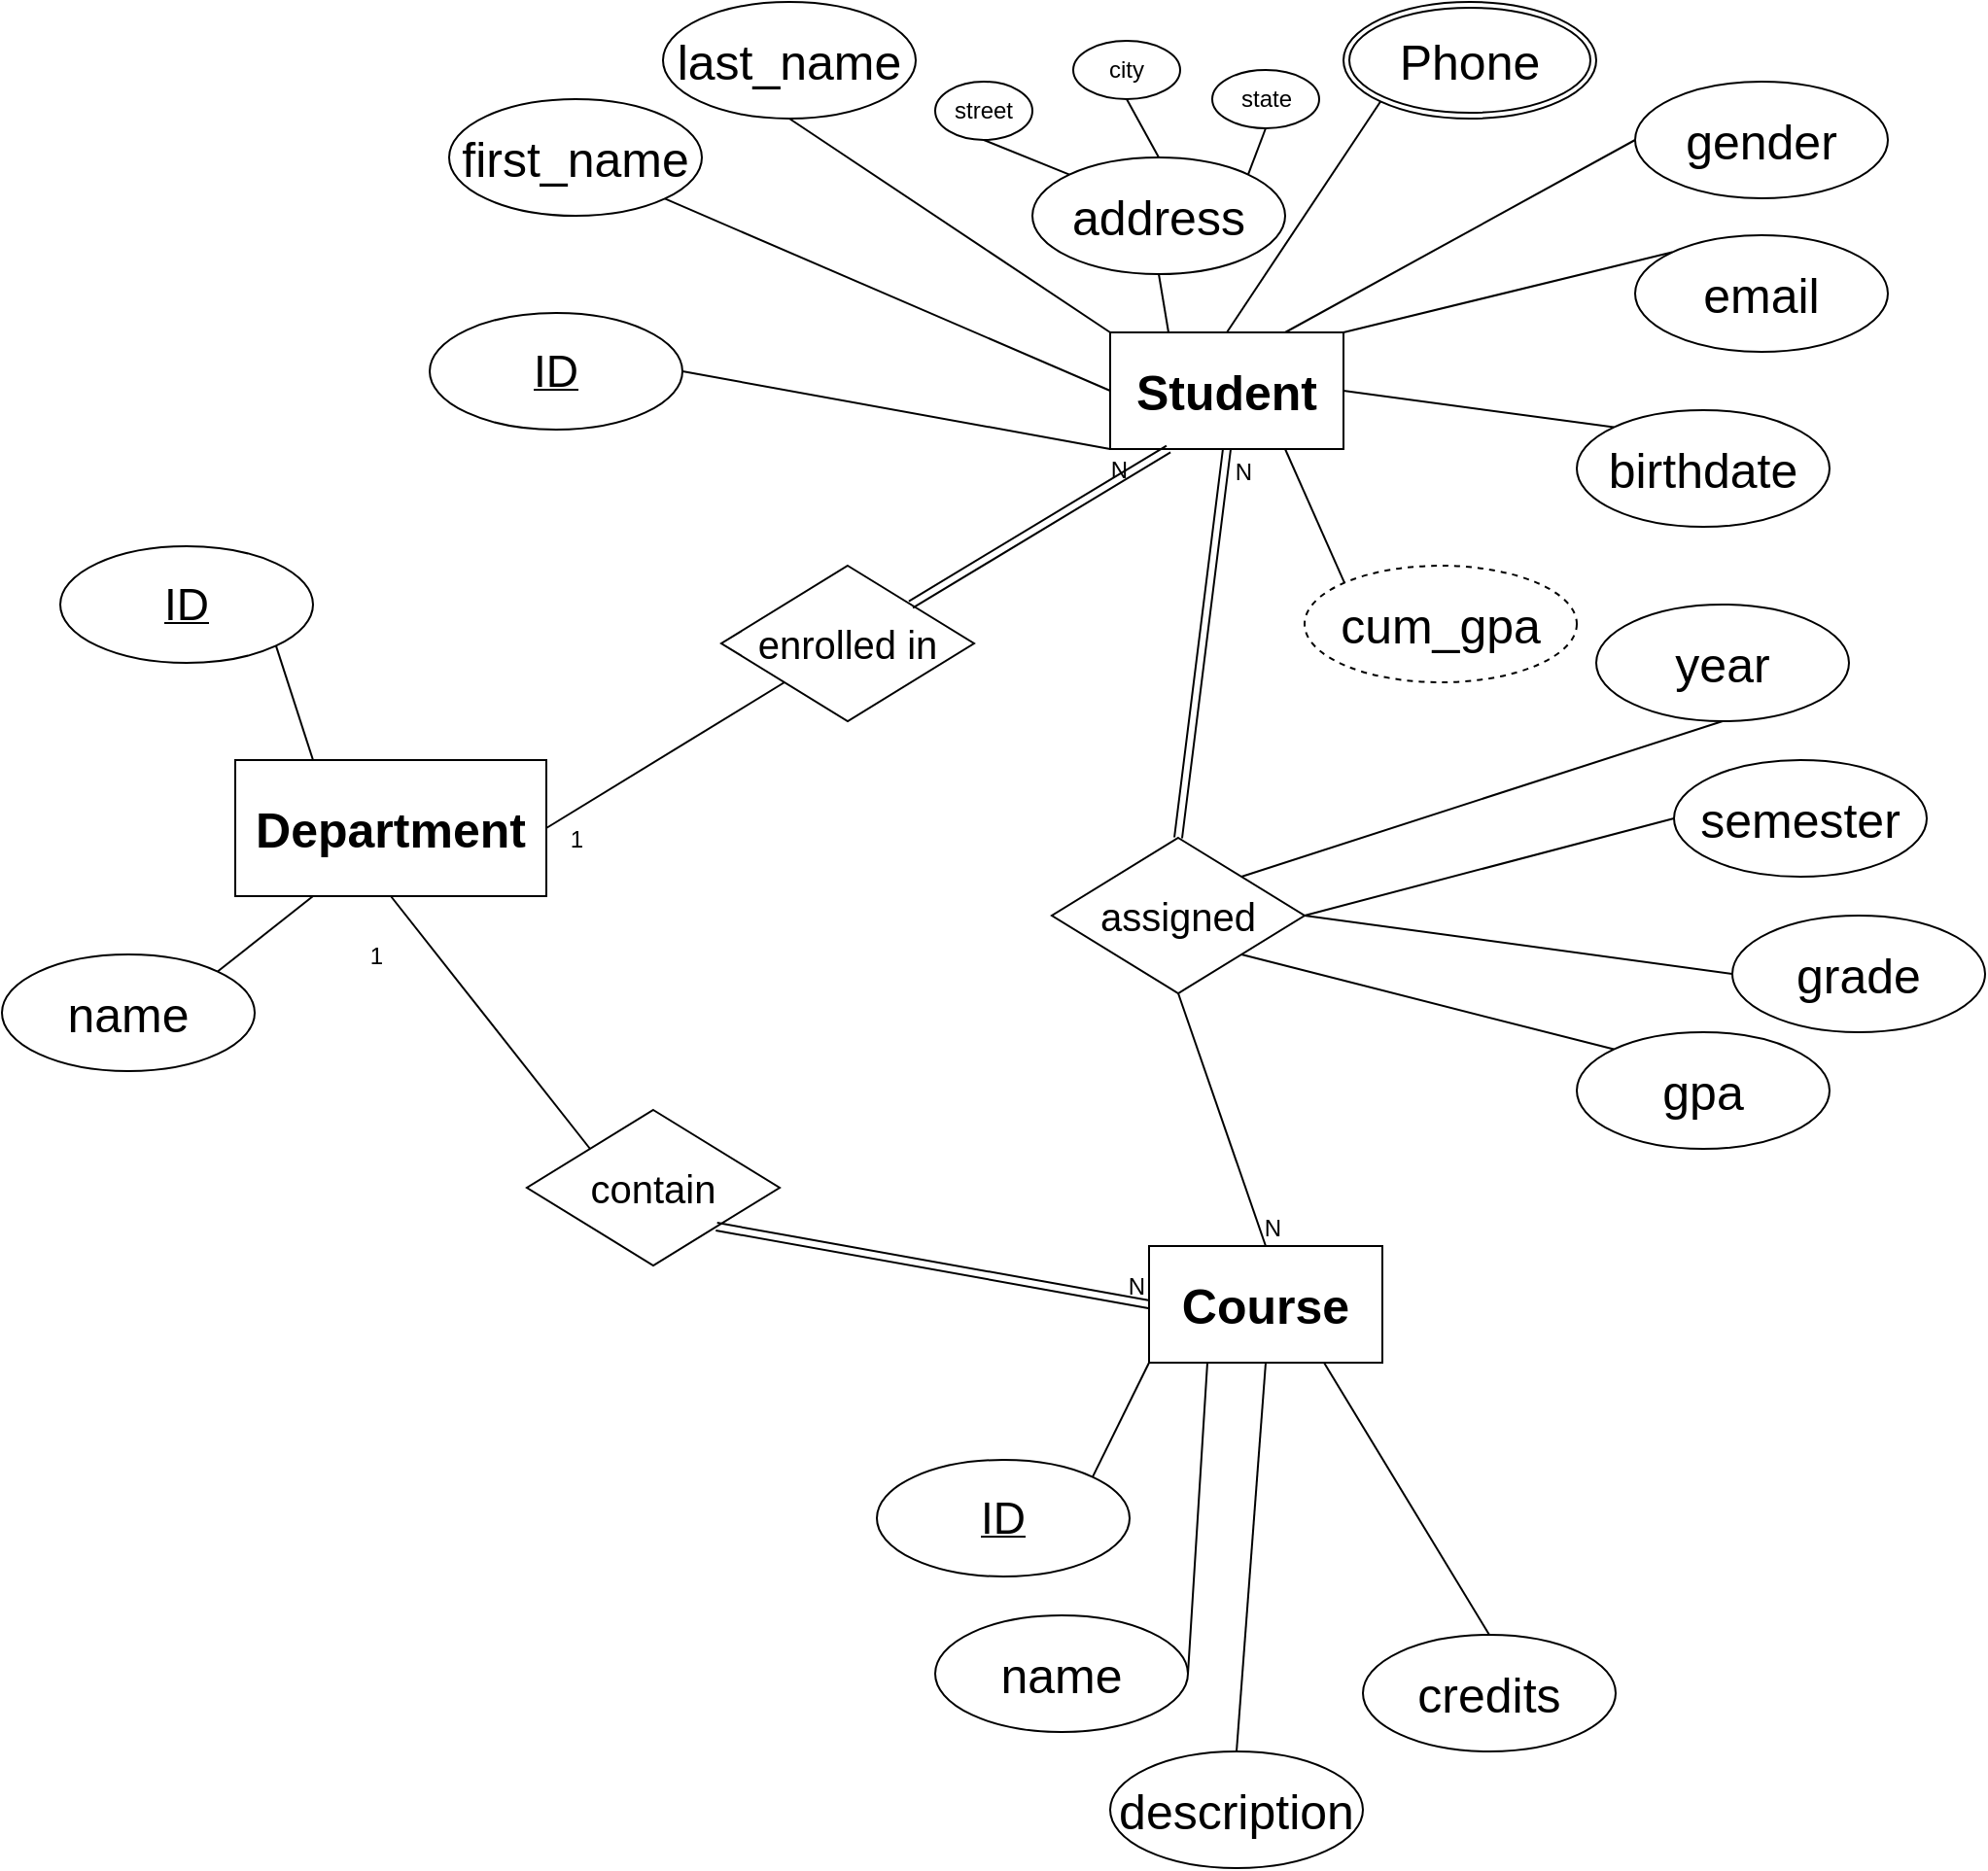 <mxfile version="23.0.2" type="device">
  <diagram id="R2lEEEUBdFMjLlhIrx00" name="Page-1">
    <mxGraphModel dx="1354" dy="794" grid="1" gridSize="10" guides="1" tooltips="1" connect="1" arrows="1" fold="1" page="1" pageScale="1" pageWidth="850" pageHeight="1100" math="0" shadow="0" extFonts="Permanent Marker^https://fonts.googleapis.com/css?family=Permanent+Marker">
      <root>
        <mxCell id="0" />
        <mxCell id="1" parent="0" />
        <mxCell id="4fOC01wrKj_6gUVeRU2l-2" value="&lt;font size=&quot;1&quot; style=&quot;&quot;&gt;&lt;b style=&quot;font-size: 25px;&quot;&gt;Department&lt;/b&gt;&lt;/font&gt;" style="rounded=0;whiteSpace=wrap;html=1;" vertex="1" parent="1">
          <mxGeometry x="130" y="400" width="160" height="70" as="geometry" />
        </mxCell>
        <mxCell id="4fOC01wrKj_6gUVeRU2l-4" value="&lt;span style=&quot;font-size: 25px;&quot;&gt;&lt;b&gt;Course&lt;/b&gt;&lt;/span&gt;" style="rounded=0;whiteSpace=wrap;html=1;" vertex="1" parent="1">
          <mxGeometry x="600" y="650" width="120" height="60" as="geometry" />
        </mxCell>
        <mxCell id="4fOC01wrKj_6gUVeRU2l-5" value="&lt;font size=&quot;1&quot; style=&quot;&quot;&gt;&lt;b style=&quot;font-size: 25px;&quot;&gt;Student&lt;/b&gt;&lt;/font&gt;" style="rounded=0;whiteSpace=wrap;html=1;" vertex="1" parent="1">
          <mxGeometry x="580" y="180" width="120" height="60" as="geometry" />
        </mxCell>
        <mxCell id="4fOC01wrKj_6gUVeRU2l-11" value="&lt;font style=&quot;font-size: 23px;&quot;&gt;ID&lt;/font&gt;" style="ellipse;whiteSpace=wrap;html=1;align=center;fontStyle=4;" vertex="1" parent="1">
          <mxGeometry x="460" y="760" width="130" height="60" as="geometry" />
        </mxCell>
        <mxCell id="4fOC01wrKj_6gUVeRU2l-12" value="&lt;font style=&quot;font-size: 25px;&quot;&gt;name&lt;/font&gt;" style="ellipse;whiteSpace=wrap;html=1;align=center;" vertex="1" parent="1">
          <mxGeometry x="490" y="840" width="130" height="60" as="geometry" />
        </mxCell>
        <mxCell id="4fOC01wrKj_6gUVeRU2l-13" value="&lt;font style=&quot;font-size: 25px;&quot;&gt;description&lt;/font&gt;" style="ellipse;whiteSpace=wrap;html=1;align=center;" vertex="1" parent="1">
          <mxGeometry x="580" y="910" width="130" height="60" as="geometry" />
        </mxCell>
        <mxCell id="4fOC01wrKj_6gUVeRU2l-14" value="&lt;font style=&quot;font-size: 25px;&quot;&gt;credits&lt;/font&gt;" style="ellipse;whiteSpace=wrap;html=1;align=center;" vertex="1" parent="1">
          <mxGeometry x="710" y="850" width="130" height="60" as="geometry" />
        </mxCell>
        <mxCell id="4fOC01wrKj_6gUVeRU2l-15" value="" style="endArrow=none;html=1;rounded=0;exitX=1;exitY=0;exitDx=0;exitDy=0;entryX=0;entryY=1;entryDx=0;entryDy=0;" edge="1" parent="1" source="4fOC01wrKj_6gUVeRU2l-11" target="4fOC01wrKj_6gUVeRU2l-4">
          <mxGeometry relative="1" as="geometry">
            <mxPoint x="500" y="660" as="sourcePoint" />
            <mxPoint x="660" y="660" as="targetPoint" />
          </mxGeometry>
        </mxCell>
        <mxCell id="4fOC01wrKj_6gUVeRU2l-16" value="" style="endArrow=none;html=1;rounded=0;exitX=1;exitY=0.5;exitDx=0;exitDy=0;entryX=0.25;entryY=1;entryDx=0;entryDy=0;" edge="1" parent="1" source="4fOC01wrKj_6gUVeRU2l-12" target="4fOC01wrKj_6gUVeRU2l-4">
          <mxGeometry relative="1" as="geometry">
            <mxPoint x="581" y="779" as="sourcePoint" />
            <mxPoint x="660" y="700" as="targetPoint" />
          </mxGeometry>
        </mxCell>
        <mxCell id="4fOC01wrKj_6gUVeRU2l-17" value="" style="endArrow=none;html=1;rounded=0;exitX=0.5;exitY=0;exitDx=0;exitDy=0;entryX=0.5;entryY=1;entryDx=0;entryDy=0;" edge="1" parent="1" source="4fOC01wrKj_6gUVeRU2l-13" target="4fOC01wrKj_6gUVeRU2l-4">
          <mxGeometry relative="1" as="geometry">
            <mxPoint x="630" y="880" as="sourcePoint" />
            <mxPoint x="670" y="710" as="targetPoint" />
          </mxGeometry>
        </mxCell>
        <mxCell id="4fOC01wrKj_6gUVeRU2l-18" value="" style="endArrow=none;html=1;rounded=0;exitX=0.5;exitY=0;exitDx=0;exitDy=0;entryX=0.75;entryY=1;entryDx=0;entryDy=0;" edge="1" parent="1" source="4fOC01wrKj_6gUVeRU2l-14" target="4fOC01wrKj_6gUVeRU2l-4">
          <mxGeometry relative="1" as="geometry">
            <mxPoint x="655" y="920" as="sourcePoint" />
            <mxPoint x="720" y="700" as="targetPoint" />
          </mxGeometry>
        </mxCell>
        <mxCell id="4fOC01wrKj_6gUVeRU2l-19" value="&lt;font style=&quot;font-size: 23px;&quot;&gt;ID&lt;/font&gt;" style="ellipse;whiteSpace=wrap;html=1;align=center;fontStyle=4;" vertex="1" parent="1">
          <mxGeometry x="40" y="290" width="130" height="60" as="geometry" />
        </mxCell>
        <mxCell id="4fOC01wrKj_6gUVeRU2l-20" value="&lt;font style=&quot;font-size: 25px;&quot;&gt;name&lt;/font&gt;" style="ellipse;whiteSpace=wrap;html=1;align=center;" vertex="1" parent="1">
          <mxGeometry x="10" y="500" width="130" height="60" as="geometry" />
        </mxCell>
        <mxCell id="4fOC01wrKj_6gUVeRU2l-21" value="" style="endArrow=none;html=1;rounded=0;exitX=1;exitY=0;exitDx=0;exitDy=0;entryX=0.25;entryY=1;entryDx=0;entryDy=0;" edge="1" parent="1" source="4fOC01wrKj_6gUVeRU2l-20" target="4fOC01wrKj_6gUVeRU2l-2">
          <mxGeometry relative="1" as="geometry">
            <mxPoint x="581" y="779" as="sourcePoint" />
            <mxPoint x="660" y="700" as="targetPoint" />
          </mxGeometry>
        </mxCell>
        <mxCell id="4fOC01wrKj_6gUVeRU2l-22" value="" style="endArrow=none;html=1;rounded=0;exitX=1;exitY=1;exitDx=0;exitDy=0;entryX=0.25;entryY=0;entryDx=0;entryDy=0;" edge="1" parent="1" source="4fOC01wrKj_6gUVeRU2l-19" target="4fOC01wrKj_6gUVeRU2l-2">
          <mxGeometry relative="1" as="geometry">
            <mxPoint x="141" y="509" as="sourcePoint" />
            <mxPoint x="180" y="480" as="targetPoint" />
          </mxGeometry>
        </mxCell>
        <mxCell id="4fOC01wrKj_6gUVeRU2l-23" value="&lt;font style=&quot;font-size: 23px;&quot;&gt;ID&lt;/font&gt;" style="ellipse;whiteSpace=wrap;html=1;align=center;fontStyle=4;" vertex="1" parent="1">
          <mxGeometry x="230" y="170" width="130" height="60" as="geometry" />
        </mxCell>
        <mxCell id="4fOC01wrKj_6gUVeRU2l-24" value="&lt;font style=&quot;font-size: 25px;&quot;&gt;first_name&lt;/font&gt;" style="ellipse;whiteSpace=wrap;html=1;align=center;" vertex="1" parent="1">
          <mxGeometry x="240" y="60" width="130" height="60" as="geometry" />
        </mxCell>
        <mxCell id="4fOC01wrKj_6gUVeRU2l-25" value="&lt;font style=&quot;font-size: 25px;&quot;&gt;gender&lt;/font&gt;" style="ellipse;whiteSpace=wrap;html=1;align=center;" vertex="1" parent="1">
          <mxGeometry x="850" y="51" width="130" height="60" as="geometry" />
        </mxCell>
        <mxCell id="4fOC01wrKj_6gUVeRU2l-26" value="&lt;font style=&quot;font-size: 25px;&quot;&gt;email&lt;/font&gt;" style="ellipse;whiteSpace=wrap;html=1;align=center;" vertex="1" parent="1">
          <mxGeometry x="850" y="130" width="130" height="60" as="geometry" />
        </mxCell>
        <mxCell id="4fOC01wrKj_6gUVeRU2l-27" value="&lt;font style=&quot;font-size: 25px;&quot;&gt;address&lt;/font&gt;" style="ellipse;whiteSpace=wrap;html=1;align=center;" vertex="1" parent="1">
          <mxGeometry x="540" y="90" width="130" height="60" as="geometry" />
        </mxCell>
        <mxCell id="4fOC01wrKj_6gUVeRU2l-28" value="&lt;font style=&quot;font-size: 25px;&quot;&gt;last_name&lt;/font&gt;" style="ellipse;whiteSpace=wrap;html=1;align=center;" vertex="1" parent="1">
          <mxGeometry x="350" y="10" width="130" height="60" as="geometry" />
        </mxCell>
        <mxCell id="4fOC01wrKj_6gUVeRU2l-29" value="&lt;font style=&quot;font-size: 25px;&quot;&gt;birthdate&lt;/font&gt;" style="ellipse;whiteSpace=wrap;html=1;align=center;" vertex="1" parent="1">
          <mxGeometry x="820" y="220" width="130" height="60" as="geometry" />
        </mxCell>
        <mxCell id="4fOC01wrKj_6gUVeRU2l-31" value="" style="endArrow=none;html=1;rounded=0;exitX=1;exitY=0.5;exitDx=0;exitDy=0;entryX=0;entryY=1;entryDx=0;entryDy=0;" edge="1" parent="1" source="4fOC01wrKj_6gUVeRU2l-23" target="4fOC01wrKj_6gUVeRU2l-5">
          <mxGeometry relative="1" as="geometry">
            <mxPoint x="161" y="351" as="sourcePoint" />
            <mxPoint x="180" y="410" as="targetPoint" />
          </mxGeometry>
        </mxCell>
        <mxCell id="4fOC01wrKj_6gUVeRU2l-32" value="" style="endArrow=none;html=1;rounded=0;exitX=1;exitY=1;exitDx=0;exitDy=0;entryX=0;entryY=0.5;entryDx=0;entryDy=0;" edge="1" parent="1" source="4fOC01wrKj_6gUVeRU2l-24" target="4fOC01wrKj_6gUVeRU2l-5">
          <mxGeometry relative="1" as="geometry">
            <mxPoint x="330" y="130" as="sourcePoint" />
            <mxPoint x="590" y="250" as="targetPoint" />
          </mxGeometry>
        </mxCell>
        <mxCell id="4fOC01wrKj_6gUVeRU2l-33" value="" style="endArrow=none;html=1;rounded=0;exitX=0.5;exitY=1;exitDx=0;exitDy=0;entryX=0;entryY=0;entryDx=0;entryDy=0;" edge="1" parent="1" source="4fOC01wrKj_6gUVeRU2l-28" target="4fOC01wrKj_6gUVeRU2l-5">
          <mxGeometry relative="1" as="geometry">
            <mxPoint x="401" y="91" as="sourcePoint" />
            <mxPoint x="590" y="220" as="targetPoint" />
          </mxGeometry>
        </mxCell>
        <mxCell id="4fOC01wrKj_6gUVeRU2l-34" value="" style="endArrow=none;html=1;rounded=0;exitX=0.5;exitY=1;exitDx=0;exitDy=0;entryX=0.25;entryY=0;entryDx=0;entryDy=0;" edge="1" parent="1" source="4fOC01wrKj_6gUVeRU2l-27" target="4fOC01wrKj_6gUVeRU2l-5">
          <mxGeometry relative="1" as="geometry">
            <mxPoint x="500" y="80" as="sourcePoint" />
            <mxPoint x="590" y="190" as="targetPoint" />
          </mxGeometry>
        </mxCell>
        <mxCell id="4fOC01wrKj_6gUVeRU2l-35" value="" style="endArrow=none;html=1;rounded=0;exitX=0;exitY=1;exitDx=0;exitDy=0;entryX=0.5;entryY=0;entryDx=0;entryDy=0;" edge="1" parent="1" source="4fOC01wrKj_6gUVeRU2l-73" target="4fOC01wrKj_6gUVeRU2l-5">
          <mxGeometry relative="1" as="geometry">
            <mxPoint x="708.58" y="61.0" as="sourcePoint" />
            <mxPoint x="620" y="190" as="targetPoint" />
          </mxGeometry>
        </mxCell>
        <mxCell id="4fOC01wrKj_6gUVeRU2l-36" value="" style="endArrow=none;html=1;rounded=0;exitX=0;exitY=0.5;exitDx=0;exitDy=0;entryX=0.75;entryY=0;entryDx=0;entryDy=0;" edge="1" parent="1" source="4fOC01wrKj_6gUVeRU2l-25" target="4fOC01wrKj_6gUVeRU2l-5">
          <mxGeometry relative="1" as="geometry">
            <mxPoint x="719" y="71" as="sourcePoint" />
            <mxPoint x="650" y="190" as="targetPoint" />
          </mxGeometry>
        </mxCell>
        <mxCell id="4fOC01wrKj_6gUVeRU2l-37" value="" style="endArrow=none;html=1;rounded=0;exitX=0;exitY=0;exitDx=0;exitDy=0;entryX=1;entryY=0;entryDx=0;entryDy=0;" edge="1" parent="1" source="4fOC01wrKj_6gUVeRU2l-26" target="4fOC01wrKj_6gUVeRU2l-5">
          <mxGeometry relative="1" as="geometry">
            <mxPoint x="720" y="130" as="sourcePoint" />
            <mxPoint x="700" y="180" as="targetPoint" />
          </mxGeometry>
        </mxCell>
        <mxCell id="4fOC01wrKj_6gUVeRU2l-38" value="" style="endArrow=none;html=1;rounded=0;exitX=1;exitY=0.5;exitDx=0;exitDy=0;entryX=0;entryY=0;entryDx=0;entryDy=0;" edge="1" parent="1" source="4fOC01wrKj_6gUVeRU2l-5" target="4fOC01wrKj_6gUVeRU2l-29">
          <mxGeometry relative="1" as="geometry">
            <mxPoint x="330" y="130" as="sourcePoint" />
            <mxPoint x="590" y="250" as="targetPoint" />
          </mxGeometry>
        </mxCell>
        <mxCell id="4fOC01wrKj_6gUVeRU2l-39" value="&lt;font style=&quot;font-size: 20px;&quot;&gt;contain&lt;/font&gt;" style="shape=rhombus;perimeter=rhombusPerimeter;whiteSpace=wrap;html=1;align=center;" vertex="1" parent="1">
          <mxGeometry x="280" y="580" width="130" height="80" as="geometry" />
        </mxCell>
        <mxCell id="4fOC01wrKj_6gUVeRU2l-40" value="&lt;span style=&quot;font-size: 20px;&quot;&gt;assigned&lt;/span&gt;" style="shape=rhombus;perimeter=rhombusPerimeter;whiteSpace=wrap;html=1;align=center;" vertex="1" parent="1">
          <mxGeometry x="550" y="440" width="130" height="80" as="geometry" />
        </mxCell>
        <mxCell id="4fOC01wrKj_6gUVeRU2l-41" value="&lt;span style=&quot;font-size: 20px;&quot;&gt;enrolled in&lt;/span&gt;" style="shape=rhombus;perimeter=rhombusPerimeter;whiteSpace=wrap;html=1;align=center;" vertex="1" parent="1">
          <mxGeometry x="380" y="300" width="130" height="80" as="geometry" />
        </mxCell>
        <mxCell id="4fOC01wrKj_6gUVeRU2l-42" value="&lt;font style=&quot;font-size: 25px;&quot;&gt;grade&lt;/font&gt;" style="ellipse;whiteSpace=wrap;html=1;align=center;" vertex="1" parent="1">
          <mxGeometry x="900" y="480" width="130" height="60" as="geometry" />
        </mxCell>
        <mxCell id="4fOC01wrKj_6gUVeRU2l-43" value="&lt;font style=&quot;font-size: 25px;&quot;&gt;semester&lt;/font&gt;" style="ellipse;whiteSpace=wrap;html=1;align=center;" vertex="1" parent="1">
          <mxGeometry x="870" y="400" width="130" height="60" as="geometry" />
        </mxCell>
        <mxCell id="4fOC01wrKj_6gUVeRU2l-44" value="&lt;font style=&quot;font-size: 25px;&quot;&gt;year&lt;/font&gt;" style="ellipse;whiteSpace=wrap;html=1;align=center;" vertex="1" parent="1">
          <mxGeometry x="830" y="320" width="130" height="60" as="geometry" />
        </mxCell>
        <mxCell id="4fOC01wrKj_6gUVeRU2l-45" value="" style="endArrow=none;html=1;rounded=0;exitX=1;exitY=0;exitDx=0;exitDy=0;entryX=0.5;entryY=1;entryDx=0;entryDy=0;" edge="1" parent="1" source="4fOC01wrKj_6gUVeRU2l-40" target="4fOC01wrKj_6gUVeRU2l-44">
          <mxGeometry relative="1" as="geometry">
            <mxPoint x="330" y="130" as="sourcePoint" />
            <mxPoint x="590" y="250" as="targetPoint" />
          </mxGeometry>
        </mxCell>
        <mxCell id="4fOC01wrKj_6gUVeRU2l-46" value="" style="endArrow=none;html=1;rounded=0;exitX=1;exitY=0.5;exitDx=0;exitDy=0;entryX=0;entryY=0.5;entryDx=0;entryDy=0;" edge="1" parent="1" source="4fOC01wrKj_6gUVeRU2l-40" target="4fOC01wrKj_6gUVeRU2l-43">
          <mxGeometry relative="1" as="geometry">
            <mxPoint x="455" y="310" as="sourcePoint" />
            <mxPoint x="425" y="270" as="targetPoint" />
          </mxGeometry>
        </mxCell>
        <mxCell id="4fOC01wrKj_6gUVeRU2l-48" value="" style="endArrow=none;html=1;rounded=0;exitX=1;exitY=0.5;exitDx=0;exitDy=0;entryX=0;entryY=0.5;entryDx=0;entryDy=0;" edge="1" parent="1" source="4fOC01wrKj_6gUVeRU2l-40" target="4fOC01wrKj_6gUVeRU2l-42">
          <mxGeometry relative="1" as="geometry">
            <mxPoint x="423" y="330" as="sourcePoint" />
            <mxPoint x="331" y="261" as="targetPoint" />
          </mxGeometry>
        </mxCell>
        <mxCell id="4fOC01wrKj_6gUVeRU2l-55" value="" style="shape=link;html=1;rounded=0;exitX=0.5;exitY=0;exitDx=0;exitDy=0;entryX=0.5;entryY=1;entryDx=0;entryDy=0;" edge="1" parent="1" source="4fOC01wrKj_6gUVeRU2l-40" target="4fOC01wrKj_6gUVeRU2l-5">
          <mxGeometry relative="1" as="geometry">
            <mxPoint x="500" y="500" as="sourcePoint" />
            <mxPoint x="750" y="420" as="targetPoint" />
          </mxGeometry>
        </mxCell>
        <mxCell id="4fOC01wrKj_6gUVeRU2l-56" value="N" style="resizable=0;html=1;whiteSpace=wrap;align=right;verticalAlign=bottom;" connectable="0" vertex="1" parent="4fOC01wrKj_6gUVeRU2l-55">
          <mxGeometry x="1" relative="1" as="geometry">
            <mxPoint x="15" y="20" as="offset" />
          </mxGeometry>
        </mxCell>
        <mxCell id="4fOC01wrKj_6gUVeRU2l-57" value="" style="endArrow=none;html=1;rounded=0;entryX=0.5;entryY=0;entryDx=0;entryDy=0;exitX=0.5;exitY=1;exitDx=0;exitDy=0;" edge="1" parent="1" source="4fOC01wrKj_6gUVeRU2l-40" target="4fOC01wrKj_6gUVeRU2l-4">
          <mxGeometry relative="1" as="geometry">
            <mxPoint x="560" y="370" as="sourcePoint" />
            <mxPoint x="720" y="370" as="targetPoint" />
          </mxGeometry>
        </mxCell>
        <mxCell id="4fOC01wrKj_6gUVeRU2l-58" value="N" style="resizable=0;html=1;whiteSpace=wrap;align=right;verticalAlign=bottom;" connectable="0" vertex="1" parent="4fOC01wrKj_6gUVeRU2l-57">
          <mxGeometry x="1" relative="1" as="geometry">
            <mxPoint x="10" as="offset" />
          </mxGeometry>
        </mxCell>
        <mxCell id="4fOC01wrKj_6gUVeRU2l-59" value="" style="shape=link;html=1;rounded=0;entryX=0;entryY=0.5;entryDx=0;entryDy=0;exitX=1;exitY=1;exitDx=0;exitDy=0;" edge="1" parent="1" source="4fOC01wrKj_6gUVeRU2l-39" target="4fOC01wrKj_6gUVeRU2l-4">
          <mxGeometry relative="1" as="geometry">
            <mxPoint x="460" y="590" as="sourcePoint" />
            <mxPoint x="620" y="590" as="targetPoint" />
          </mxGeometry>
        </mxCell>
        <mxCell id="4fOC01wrKj_6gUVeRU2l-60" value="N" style="resizable=0;html=1;whiteSpace=wrap;align=right;verticalAlign=bottom;" connectable="0" vertex="1" parent="4fOC01wrKj_6gUVeRU2l-59">
          <mxGeometry x="1" relative="1" as="geometry" />
        </mxCell>
        <mxCell id="4fOC01wrKj_6gUVeRU2l-61" value="" style="endArrow=none;html=1;rounded=0;exitX=0.5;exitY=1;exitDx=0;exitDy=0;entryX=0;entryY=0;entryDx=0;entryDy=0;" edge="1" parent="1" source="4fOC01wrKj_6gUVeRU2l-2" target="4fOC01wrKj_6gUVeRU2l-39">
          <mxGeometry relative="1" as="geometry">
            <mxPoint x="460" y="510" as="sourcePoint" />
            <mxPoint x="620" y="510" as="targetPoint" />
          </mxGeometry>
        </mxCell>
        <mxCell id="4fOC01wrKj_6gUVeRU2l-62" value="1" style="resizable=0;html=1;whiteSpace=wrap;align=right;verticalAlign=bottom;" connectable="0" vertex="1" parent="4fOC01wrKj_6gUVeRU2l-61">
          <mxGeometry x="1" relative="1" as="geometry">
            <mxPoint x="-105" y="-90" as="offset" />
          </mxGeometry>
        </mxCell>
        <mxCell id="4fOC01wrKj_6gUVeRU2l-63" value="" style="shape=link;html=1;rounded=0;entryX=0.25;entryY=1;entryDx=0;entryDy=0;exitX=1;exitY=0;exitDx=0;exitDy=0;" edge="1" parent="1" source="4fOC01wrKj_6gUVeRU2l-41" target="4fOC01wrKj_6gUVeRU2l-5">
          <mxGeometry relative="1" as="geometry">
            <mxPoint x="460" y="370" as="sourcePoint" />
            <mxPoint x="620" y="370" as="targetPoint" />
          </mxGeometry>
        </mxCell>
        <mxCell id="4fOC01wrKj_6gUVeRU2l-64" value="N" style="resizable=0;html=1;whiteSpace=wrap;align=right;verticalAlign=bottom;" connectable="0" vertex="1" parent="4fOC01wrKj_6gUVeRU2l-63">
          <mxGeometry x="1" relative="1" as="geometry">
            <mxPoint x="-20" y="20" as="offset" />
          </mxGeometry>
        </mxCell>
        <mxCell id="4fOC01wrKj_6gUVeRU2l-65" value="" style="endArrow=none;html=1;rounded=0;entryX=1;entryY=0.5;entryDx=0;entryDy=0;exitX=0;exitY=1;exitDx=0;exitDy=0;" edge="1" parent="1" source="4fOC01wrKj_6gUVeRU2l-41" target="4fOC01wrKj_6gUVeRU2l-2">
          <mxGeometry relative="1" as="geometry">
            <mxPoint x="460" y="370" as="sourcePoint" />
            <mxPoint x="620" y="370" as="targetPoint" />
          </mxGeometry>
        </mxCell>
        <mxCell id="4fOC01wrKj_6gUVeRU2l-66" value="1" style="resizable=0;html=1;whiteSpace=wrap;align=right;verticalAlign=bottom;" connectable="0" vertex="1" parent="4fOC01wrKj_6gUVeRU2l-65">
          <mxGeometry x="1" relative="1" as="geometry">
            <mxPoint x="20" y="15" as="offset" />
          </mxGeometry>
        </mxCell>
        <mxCell id="4fOC01wrKj_6gUVeRU2l-68" value="&lt;span style=&quot;font-size: 25px;&quot;&gt;gpa&lt;/span&gt;" style="ellipse;whiteSpace=wrap;html=1;align=center;" vertex="1" parent="1">
          <mxGeometry x="820" y="540" width="130" height="60" as="geometry" />
        </mxCell>
        <mxCell id="4fOC01wrKj_6gUVeRU2l-69" value="" style="endArrow=none;html=1;rounded=0;exitX=1;exitY=1;exitDx=0;exitDy=0;entryX=0;entryY=0;entryDx=0;entryDy=0;" edge="1" parent="1" source="4fOC01wrKj_6gUVeRU2l-40" target="4fOC01wrKj_6gUVeRU2l-68">
          <mxGeometry relative="1" as="geometry">
            <mxPoint x="390" y="350" as="sourcePoint" />
            <mxPoint x="271" y="241" as="targetPoint" />
          </mxGeometry>
        </mxCell>
        <mxCell id="4fOC01wrKj_6gUVeRU2l-71" value="" style="endArrow=none;html=1;rounded=0;exitX=0.75;exitY=1;exitDx=0;exitDy=0;entryX=0;entryY=0;entryDx=0;entryDy=0;" edge="1" parent="1" source="4fOC01wrKj_6gUVeRU2l-5" target="4fOC01wrKj_6gUVeRU2l-72">
          <mxGeometry relative="1" as="geometry">
            <mxPoint x="710" y="250" as="sourcePoint" />
            <mxPoint x="710.0" y="330" as="targetPoint" />
          </mxGeometry>
        </mxCell>
        <mxCell id="4fOC01wrKj_6gUVeRU2l-72" value="&lt;font style=&quot;font-size: 25px;&quot;&gt;cum_gpa&lt;/font&gt;" style="ellipse;whiteSpace=wrap;html=1;align=center;dashed=1;" vertex="1" parent="1">
          <mxGeometry x="680" y="300" width="140" height="60" as="geometry" />
        </mxCell>
        <mxCell id="4fOC01wrKj_6gUVeRU2l-73" value="&lt;font style=&quot;font-size: 25px;&quot;&gt;Phone&lt;/font&gt;" style="ellipse;shape=doubleEllipse;margin=3;whiteSpace=wrap;html=1;align=center;" vertex="1" parent="1">
          <mxGeometry x="700" y="10" width="130" height="60" as="geometry" />
        </mxCell>
        <mxCell id="4fOC01wrKj_6gUVeRU2l-75" value="street" style="ellipse;whiteSpace=wrap;html=1;align=center;" vertex="1" parent="1">
          <mxGeometry x="490" y="51" width="50" height="30" as="geometry" />
        </mxCell>
        <mxCell id="4fOC01wrKj_6gUVeRU2l-76" value="city" style="ellipse;whiteSpace=wrap;html=1;align=center;" vertex="1" parent="1">
          <mxGeometry x="561" y="30" width="55" height="30" as="geometry" />
        </mxCell>
        <mxCell id="4fOC01wrKj_6gUVeRU2l-77" value="" style="endArrow=none;html=1;rounded=0;exitX=0.5;exitY=1;exitDx=0;exitDy=0;entryX=0.5;entryY=0;entryDx=0;entryDy=0;" edge="1" parent="1" source="4fOC01wrKj_6gUVeRU2l-76" target="4fOC01wrKj_6gUVeRU2l-27">
          <mxGeometry relative="1" as="geometry">
            <mxPoint x="729" y="71" as="sourcePoint" />
            <mxPoint x="650" y="190" as="targetPoint" />
          </mxGeometry>
        </mxCell>
        <mxCell id="4fOC01wrKj_6gUVeRU2l-78" value="" style="endArrow=none;html=1;rounded=0;exitX=0.5;exitY=1;exitDx=0;exitDy=0;entryX=0;entryY=0;entryDx=0;entryDy=0;" edge="1" parent="1" source="4fOC01wrKj_6gUVeRU2l-75" target="4fOC01wrKj_6gUVeRU2l-27">
          <mxGeometry relative="1" as="geometry">
            <mxPoint x="670" y="50" as="sourcePoint" />
            <mxPoint x="661" y="109" as="targetPoint" />
          </mxGeometry>
        </mxCell>
        <mxCell id="4fOC01wrKj_6gUVeRU2l-79" value="" style="endArrow=none;html=1;rounded=0;exitX=0.5;exitY=1;exitDx=0;exitDy=0;entryX=1;entryY=0;entryDx=0;entryDy=0;" edge="1" parent="1" source="4fOC01wrKj_6gUVeRU2l-80" target="4fOC01wrKj_6gUVeRU2l-27">
          <mxGeometry relative="1" as="geometry">
            <mxPoint x="599" y="70" as="sourcePoint" />
            <mxPoint x="615" y="100" as="targetPoint" />
          </mxGeometry>
        </mxCell>
        <mxCell id="4fOC01wrKj_6gUVeRU2l-80" value="state" style="ellipse;whiteSpace=wrap;html=1;align=center;" vertex="1" parent="1">
          <mxGeometry x="632.5" y="45" width="55" height="30" as="geometry" />
        </mxCell>
      </root>
    </mxGraphModel>
  </diagram>
</mxfile>

